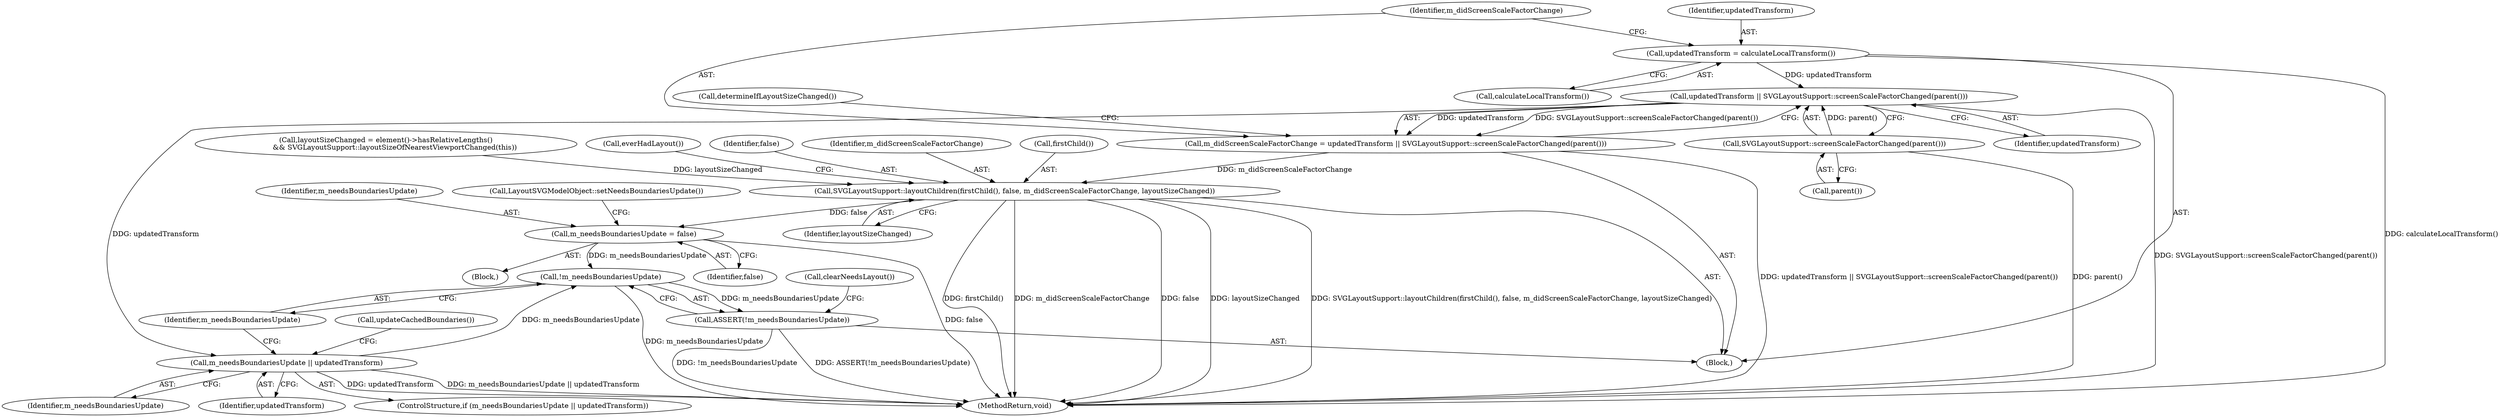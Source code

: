 digraph "1_Chrome_44f1431b20c16d8f8da0ce8ff7bbf2adddcdd785@API" {
"1000112" [label="(Call,updatedTransform || SVGLayoutSupport::screenScaleFactorChanged(parent()))"];
"1000107" [label="(Call,updatedTransform = calculateLocalTransform())"];
"1000114" [label="(Call,SVGLayoutSupport::screenScaleFactorChanged(parent()))"];
"1000110" [label="(Call,m_didScreenScaleFactorChange = updatedTransform || SVGLayoutSupport::screenScaleFactorChanged(parent()))"];
"1000124" [label="(Call,SVGLayoutSupport::layoutChildren(firstChild(), false, m_didScreenScaleFactorChange, layoutSizeChanged))"];
"1000141" [label="(Call,m_needsBoundariesUpdate = false)"];
"1000146" [label="(Call,!m_needsBoundariesUpdate)"];
"1000145" [label="(Call,ASSERT(!m_needsBoundariesUpdate))"];
"1000136" [label="(Call,m_needsBoundariesUpdate || updatedTransform)"];
"1000113" [label="(Identifier,updatedTransform)"];
"1000146" [label="(Call,!m_needsBoundariesUpdate)"];
"1000131" [label="(Call,everHadLayout())"];
"1000145" [label="(Call,ASSERT(!m_needsBoundariesUpdate))"];
"1000142" [label="(Identifier,m_needsBoundariesUpdate)"];
"1000140" [label="(Call,updateCachedBoundaries())"];
"1000115" [label="(Call,parent())"];
"1000137" [label="(Identifier,m_needsBoundariesUpdate)"];
"1000144" [label="(Call,LayoutSVGModelObject::setNeedsBoundariesUpdate())"];
"1000124" [label="(Call,SVGLayoutSupport::layoutChildren(firstChild(), false, m_didScreenScaleFactorChange, layoutSizeChanged))"];
"1000136" [label="(Call,m_needsBoundariesUpdate || updatedTransform)"];
"1000143" [label="(Identifier,false)"];
"1000147" [label="(Identifier,m_needsBoundariesUpdate)"];
"1000114" [label="(Call,SVGLayoutSupport::screenScaleFactorChanged(parent()))"];
"1000126" [label="(Identifier,false)"];
"1000116" [label="(Call,determineIfLayoutSizeChanged())"];
"1000127" [label="(Identifier,m_didScreenScaleFactorChange)"];
"1000148" [label="(Call,clearNeedsLayout())"];
"1000125" [label="(Call,firstChild())"];
"1000138" [label="(Identifier,updatedTransform)"];
"1000111" [label="(Identifier,m_didScreenScaleFactorChange)"];
"1000108" [label="(Identifier,updatedTransform)"];
"1000135" [label="(ControlStructure,if (m_needsBoundariesUpdate || updatedTransform))"];
"1000109" [label="(Call,calculateLocalTransform())"];
"1000128" [label="(Identifier,layoutSizeChanged)"];
"1000112" [label="(Call,updatedTransform || SVGLayoutSupport::screenScaleFactorChanged(parent()))"];
"1000139" [label="(Block,)"];
"1000101" [label="(Block,)"];
"1000149" [label="(MethodReturn,void)"];
"1000110" [label="(Call,m_didScreenScaleFactorChange = updatedTransform || SVGLayoutSupport::screenScaleFactorChanged(parent()))"];
"1000141" [label="(Call,m_needsBoundariesUpdate = false)"];
"1000107" [label="(Call,updatedTransform = calculateLocalTransform())"];
"1000118" [label="(Call,layoutSizeChanged = element()->hasRelativeLengths()\n        && SVGLayoutSupport::layoutSizeOfNearestViewportChanged(this))"];
"1000112" -> "1000110"  [label="AST: "];
"1000112" -> "1000113"  [label="CFG: "];
"1000112" -> "1000114"  [label="CFG: "];
"1000113" -> "1000112"  [label="AST: "];
"1000114" -> "1000112"  [label="AST: "];
"1000110" -> "1000112"  [label="CFG: "];
"1000112" -> "1000149"  [label="DDG: SVGLayoutSupport::screenScaleFactorChanged(parent())"];
"1000112" -> "1000110"  [label="DDG: updatedTransform"];
"1000112" -> "1000110"  [label="DDG: SVGLayoutSupport::screenScaleFactorChanged(parent())"];
"1000107" -> "1000112"  [label="DDG: updatedTransform"];
"1000114" -> "1000112"  [label="DDG: parent()"];
"1000112" -> "1000136"  [label="DDG: updatedTransform"];
"1000107" -> "1000101"  [label="AST: "];
"1000107" -> "1000109"  [label="CFG: "];
"1000108" -> "1000107"  [label="AST: "];
"1000109" -> "1000107"  [label="AST: "];
"1000111" -> "1000107"  [label="CFG: "];
"1000107" -> "1000149"  [label="DDG: calculateLocalTransform()"];
"1000114" -> "1000115"  [label="CFG: "];
"1000115" -> "1000114"  [label="AST: "];
"1000114" -> "1000149"  [label="DDG: parent()"];
"1000110" -> "1000101"  [label="AST: "];
"1000111" -> "1000110"  [label="AST: "];
"1000116" -> "1000110"  [label="CFG: "];
"1000110" -> "1000149"  [label="DDG: updatedTransform || SVGLayoutSupport::screenScaleFactorChanged(parent())"];
"1000110" -> "1000124"  [label="DDG: m_didScreenScaleFactorChange"];
"1000124" -> "1000101"  [label="AST: "];
"1000124" -> "1000128"  [label="CFG: "];
"1000125" -> "1000124"  [label="AST: "];
"1000126" -> "1000124"  [label="AST: "];
"1000127" -> "1000124"  [label="AST: "];
"1000128" -> "1000124"  [label="AST: "];
"1000131" -> "1000124"  [label="CFG: "];
"1000124" -> "1000149"  [label="DDG: firstChild()"];
"1000124" -> "1000149"  [label="DDG: m_didScreenScaleFactorChange"];
"1000124" -> "1000149"  [label="DDG: false"];
"1000124" -> "1000149"  [label="DDG: layoutSizeChanged"];
"1000124" -> "1000149"  [label="DDG: SVGLayoutSupport::layoutChildren(firstChild(), false, m_didScreenScaleFactorChange, layoutSizeChanged)"];
"1000118" -> "1000124"  [label="DDG: layoutSizeChanged"];
"1000124" -> "1000141"  [label="DDG: false"];
"1000141" -> "1000139"  [label="AST: "];
"1000141" -> "1000143"  [label="CFG: "];
"1000142" -> "1000141"  [label="AST: "];
"1000143" -> "1000141"  [label="AST: "];
"1000144" -> "1000141"  [label="CFG: "];
"1000141" -> "1000149"  [label="DDG: false"];
"1000141" -> "1000146"  [label="DDG: m_needsBoundariesUpdate"];
"1000146" -> "1000145"  [label="AST: "];
"1000146" -> "1000147"  [label="CFG: "];
"1000147" -> "1000146"  [label="AST: "];
"1000145" -> "1000146"  [label="CFG: "];
"1000146" -> "1000149"  [label="DDG: m_needsBoundariesUpdate"];
"1000146" -> "1000145"  [label="DDG: m_needsBoundariesUpdate"];
"1000136" -> "1000146"  [label="DDG: m_needsBoundariesUpdate"];
"1000145" -> "1000101"  [label="AST: "];
"1000148" -> "1000145"  [label="CFG: "];
"1000145" -> "1000149"  [label="DDG: !m_needsBoundariesUpdate"];
"1000145" -> "1000149"  [label="DDG: ASSERT(!m_needsBoundariesUpdate)"];
"1000136" -> "1000135"  [label="AST: "];
"1000136" -> "1000137"  [label="CFG: "];
"1000136" -> "1000138"  [label="CFG: "];
"1000137" -> "1000136"  [label="AST: "];
"1000138" -> "1000136"  [label="AST: "];
"1000140" -> "1000136"  [label="CFG: "];
"1000147" -> "1000136"  [label="CFG: "];
"1000136" -> "1000149"  [label="DDG: m_needsBoundariesUpdate || updatedTransform"];
"1000136" -> "1000149"  [label="DDG: updatedTransform"];
}
